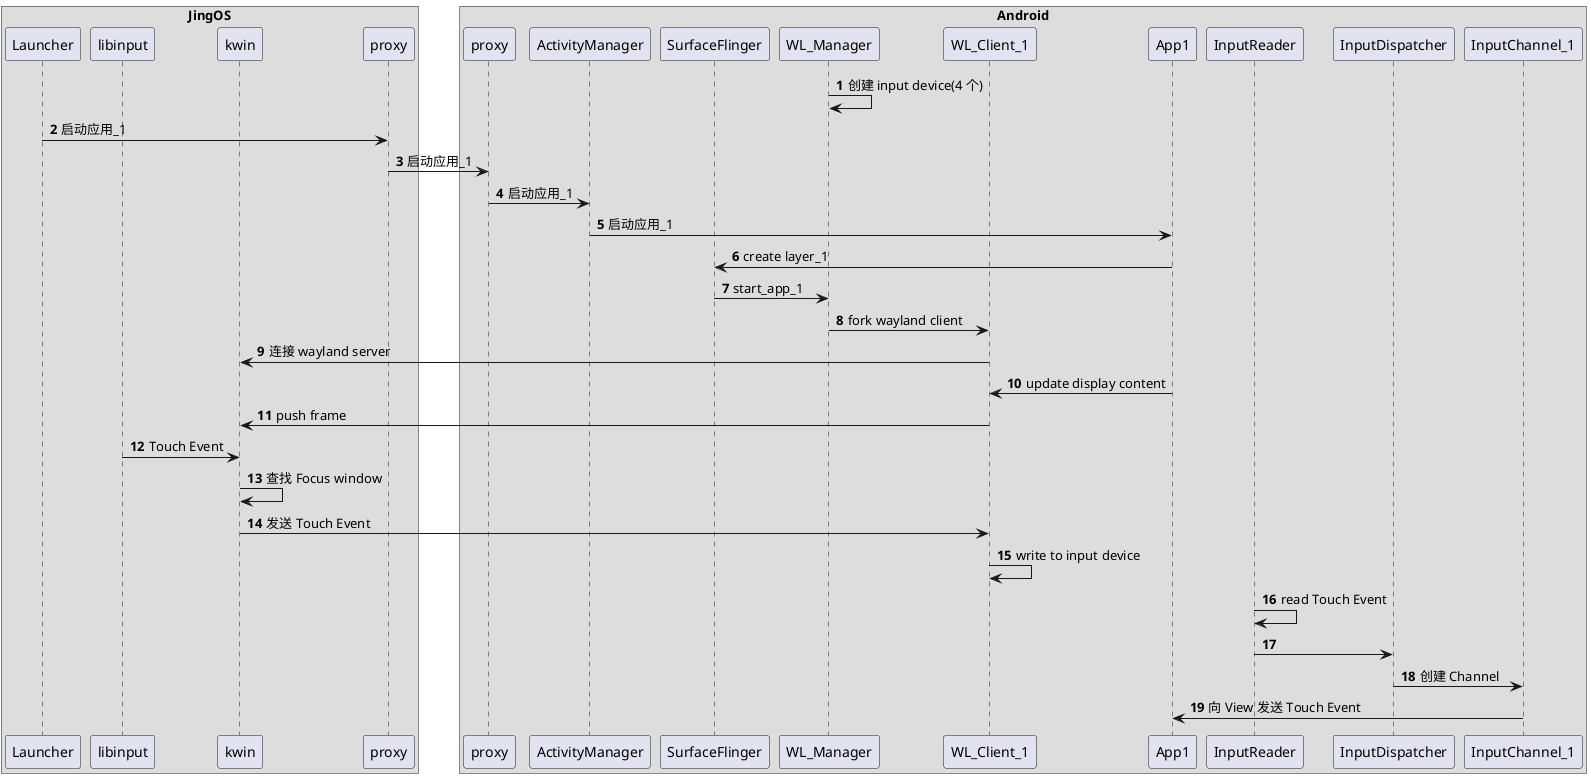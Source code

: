 @startuml
'https://plantuml.com/sequence-diagram

autonumber

box JingOS
participant Launcher as lc
participant libinput as input
participant kwin as kwin
participant proxy as jproxy
endbox

box Android
participant proxy as aproxy
participant ActivityManager as ams
participant SurfaceFlinger as sf
participant WL_Manager as wlms
participant WL_Client_1 as wlclient_1
participant App1 as app1
participant InputReader as ir
participant InputDispatcher as idp
participant InputChannel_1 as ichan_1
endbox

wlms -> wlms : 创建 input device(4 个)
lc -> jproxy : 启动应用_1
jproxy -> aproxy : 启动应用_1
aproxy -> ams : 启动应用_1
ams -> app1 : 启动应用_1
app1 -> sf : create layer_1
sf -> wlms : start_app_1
wlms -> wlclient_1 : fork wayland client
wlclient_1 -> kwin : 连接 wayland server
app1 -> wlclient_1 : update display content
wlclient_1 -> kwin : push frame

input -> kwin : Touch Event
kwin -> kwin : 查找 Focus window
kwin -> wlclient_1 : 发送 Touch Event
wlclient_1 -> wlclient_1 : write to input device
ir -> ir : read Touch Event
ir -> idp
idp -> ichan_1 : 创建 Channel
ichan_1 -> app1 : 向 View 发送 Touch Event

@enduml
